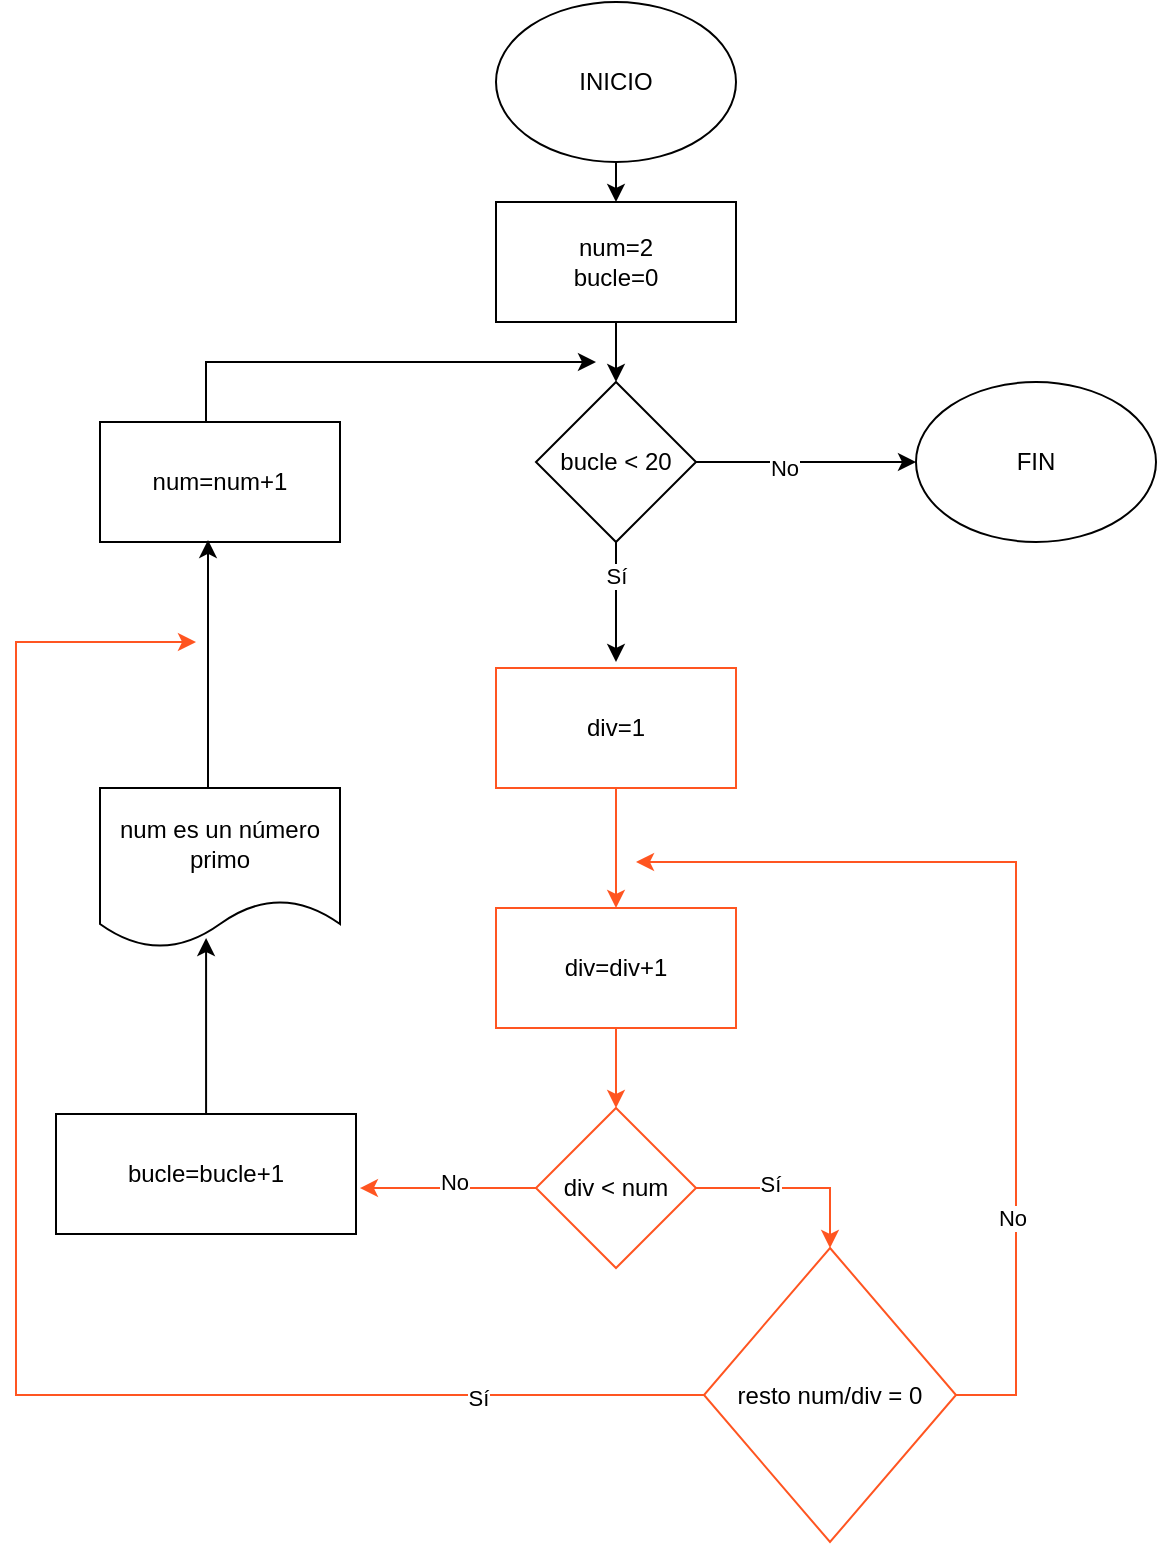 <mxfile version="25.0.3">
  <diagram name="Página-1" id="a5f5fQwh5tn3whxA2Tj2">
    <mxGraphModel dx="791" dy="963" grid="1" gridSize="10" guides="1" tooltips="1" connect="1" arrows="1" fold="1" page="1" pageScale="1" pageWidth="827" pageHeight="1169" math="0" shadow="0">
      <root>
        <mxCell id="0" />
        <mxCell id="1" parent="0" />
        <mxCell id="TNnQEdDh4q-9tPAZbmAZ-11" style="edgeStyle=orthogonalEdgeStyle;rounded=0;orthogonalLoop=1;jettySize=auto;html=1;exitX=0.5;exitY=1;exitDx=0;exitDy=0;entryX=0.5;entryY=0;entryDx=0;entryDy=0;strokeColor=#FF5521;" edge="1" parent="1" source="TNnQEdDh4q-9tPAZbmAZ-1" target="TNnQEdDh4q-9tPAZbmAZ-18">
          <mxGeometry relative="1" as="geometry">
            <mxPoint x="370" y="423" as="targetPoint" />
          </mxGeometry>
        </mxCell>
        <mxCell id="TNnQEdDh4q-9tPAZbmAZ-1" value="div=1" style="rounded=0;whiteSpace=wrap;html=1;strokeColor=#FF5521;" vertex="1" parent="1">
          <mxGeometry x="310" y="343" width="120" height="60" as="geometry" />
        </mxCell>
        <mxCell id="TNnQEdDh4q-9tPAZbmAZ-4" style="edgeStyle=orthogonalEdgeStyle;rounded=0;orthogonalLoop=1;jettySize=auto;html=1;entryX=0.5;entryY=0;entryDx=0;entryDy=0;strokeColor=#FF5521;" edge="1" parent="1" source="TNnQEdDh4q-9tPAZbmAZ-2" target="TNnQEdDh4q-9tPAZbmAZ-3">
          <mxGeometry relative="1" as="geometry">
            <mxPoint x="370" y="653" as="targetPoint" />
          </mxGeometry>
        </mxCell>
        <mxCell id="TNnQEdDh4q-9tPAZbmAZ-5" value="Sí" style="edgeLabel;html=1;align=center;verticalAlign=middle;resizable=0;points=[];strokeColor=#FF5521;" vertex="1" connectable="0" parent="TNnQEdDh4q-9tPAZbmAZ-4">
          <mxGeometry x="-0.25" y="2" relative="1" as="geometry">
            <mxPoint as="offset" />
          </mxGeometry>
        </mxCell>
        <mxCell id="TNnQEdDh4q-9tPAZbmAZ-2" value="div &amp;lt; num" style="rhombus;whiteSpace=wrap;html=1;strokeColor=#FF5521;" vertex="1" parent="1">
          <mxGeometry x="330" y="563" width="80" height="80" as="geometry" />
        </mxCell>
        <mxCell id="TNnQEdDh4q-9tPAZbmAZ-35" style="edgeStyle=orthogonalEdgeStyle;rounded=0;orthogonalLoop=1;jettySize=auto;html=1;exitX=1;exitY=0.5;exitDx=0;exitDy=0;strokeColor=#FF5521;" edge="1" parent="1" source="TNnQEdDh4q-9tPAZbmAZ-3">
          <mxGeometry relative="1" as="geometry">
            <mxPoint x="380" y="440" as="targetPoint" />
            <Array as="points">
              <mxPoint x="570" y="707" />
              <mxPoint x="570" y="440" />
            </Array>
          </mxGeometry>
        </mxCell>
        <mxCell id="TNnQEdDh4q-9tPAZbmAZ-36" value="No" style="edgeLabel;html=1;align=center;verticalAlign=middle;resizable=0;points=[];strokeColor=#FF5521;" vertex="1" connectable="0" parent="TNnQEdDh4q-9tPAZbmAZ-35">
          <mxGeometry x="-0.512" y="2" relative="1" as="geometry">
            <mxPoint as="offset" />
          </mxGeometry>
        </mxCell>
        <mxCell id="TNnQEdDh4q-9tPAZbmAZ-52" style="edgeStyle=orthogonalEdgeStyle;rounded=0;orthogonalLoop=1;jettySize=auto;html=1;exitX=0;exitY=0.5;exitDx=0;exitDy=0;strokeColor=#FF5521;" edge="1" parent="1" source="TNnQEdDh4q-9tPAZbmAZ-3">
          <mxGeometry relative="1" as="geometry">
            <mxPoint x="160" y="330" as="targetPoint" />
            <Array as="points">
              <mxPoint x="70" y="707" />
              <mxPoint x="70" y="330" />
              <mxPoint x="160" y="330" />
            </Array>
          </mxGeometry>
        </mxCell>
        <mxCell id="TNnQEdDh4q-9tPAZbmAZ-53" value="Sí" style="edgeLabel;html=1;align=center;verticalAlign=middle;resizable=0;points=[];" vertex="1" connectable="0" parent="TNnQEdDh4q-9tPAZbmAZ-52">
          <mxGeometry x="-0.72" y="1" relative="1" as="geometry">
            <mxPoint as="offset" />
          </mxGeometry>
        </mxCell>
        <mxCell id="TNnQEdDh4q-9tPAZbmAZ-3" value="resto num/div = 0" style="rhombus;whiteSpace=wrap;html=1;strokeColor=#FF5521;" vertex="1" parent="1">
          <mxGeometry x="414" y="633" width="126" height="147" as="geometry" />
        </mxCell>
        <mxCell id="TNnQEdDh4q-9tPAZbmAZ-14" style="edgeStyle=orthogonalEdgeStyle;rounded=0;orthogonalLoop=1;jettySize=auto;html=1;exitX=0.5;exitY=0;exitDx=0;exitDy=0;" edge="1" parent="1" source="TNnQEdDh4q-9tPAZbmAZ-12">
          <mxGeometry relative="1" as="geometry">
            <mxPoint x="360" y="190" as="targetPoint" />
            <Array as="points">
              <mxPoint x="165" y="190" />
            </Array>
          </mxGeometry>
        </mxCell>
        <mxCell id="TNnQEdDh4q-9tPAZbmAZ-12" value="num=num+1" style="rounded=0;whiteSpace=wrap;html=1;" vertex="1" parent="1">
          <mxGeometry x="112" y="220" width="120" height="60" as="geometry" />
        </mxCell>
        <mxCell id="TNnQEdDh4q-9tPAZbmAZ-20" style="edgeStyle=orthogonalEdgeStyle;rounded=0;orthogonalLoop=1;jettySize=auto;html=1;exitX=0.5;exitY=1;exitDx=0;exitDy=0;entryX=0.5;entryY=0;entryDx=0;entryDy=0;strokeColor=#FF5521;" edge="1" parent="1" source="TNnQEdDh4q-9tPAZbmAZ-18" target="TNnQEdDh4q-9tPAZbmAZ-2">
          <mxGeometry relative="1" as="geometry" />
        </mxCell>
        <mxCell id="TNnQEdDh4q-9tPAZbmAZ-18" value="div=div+1" style="rounded=0;whiteSpace=wrap;html=1;strokeColor=#FF5521;" vertex="1" parent="1">
          <mxGeometry x="310" y="463" width="120" height="60" as="geometry" />
        </mxCell>
        <mxCell id="TNnQEdDh4q-9tPAZbmAZ-49" style="edgeStyle=orthogonalEdgeStyle;rounded=0;orthogonalLoop=1;jettySize=auto;html=1;entryX=0.442;entryY=0.938;entryDx=0;entryDy=0;entryPerimeter=0;" edge="1" parent="1" source="TNnQEdDh4q-9tPAZbmAZ-38" target="TNnQEdDh4q-9tPAZbmAZ-46">
          <mxGeometry relative="1" as="geometry" />
        </mxCell>
        <mxCell id="TNnQEdDh4q-9tPAZbmAZ-38" value="bucle=bucle+1" style="rounded=0;whiteSpace=wrap;html=1;" vertex="1" parent="1">
          <mxGeometry x="90" y="566" width="150" height="60" as="geometry" />
        </mxCell>
        <mxCell id="TNnQEdDh4q-9tPAZbmAZ-50" style="edgeStyle=orthogonalEdgeStyle;rounded=0;orthogonalLoop=1;jettySize=auto;html=1;exitX=0.5;exitY=1;exitDx=0;exitDy=0;entryX=0.5;entryY=0;entryDx=0;entryDy=0;" edge="1" parent="1" source="TNnQEdDh4q-9tPAZbmAZ-39" target="TNnQEdDh4q-9tPAZbmAZ-40">
          <mxGeometry relative="1" as="geometry" />
        </mxCell>
        <mxCell id="TNnQEdDh4q-9tPAZbmAZ-39" value="INICIO" style="ellipse;whiteSpace=wrap;html=1;" vertex="1" parent="1">
          <mxGeometry x="310" y="10" width="120" height="80" as="geometry" />
        </mxCell>
        <mxCell id="TNnQEdDh4q-9tPAZbmAZ-51" style="edgeStyle=orthogonalEdgeStyle;rounded=0;orthogonalLoop=1;jettySize=auto;html=1;entryX=0.5;entryY=0;entryDx=0;entryDy=0;" edge="1" parent="1" source="TNnQEdDh4q-9tPAZbmAZ-40" target="TNnQEdDh4q-9tPAZbmAZ-42">
          <mxGeometry relative="1" as="geometry" />
        </mxCell>
        <mxCell id="TNnQEdDh4q-9tPAZbmAZ-40" value="num=2&lt;div&gt;bucle=0&lt;/div&gt;" style="rounded=0;whiteSpace=wrap;html=1;" vertex="1" parent="1">
          <mxGeometry x="310" y="110" width="120" height="60" as="geometry" />
        </mxCell>
        <mxCell id="TNnQEdDh4q-9tPAZbmAZ-43" style="edgeStyle=orthogonalEdgeStyle;rounded=0;orthogonalLoop=1;jettySize=auto;html=1;" edge="1" parent="1" source="TNnQEdDh4q-9tPAZbmAZ-42">
          <mxGeometry relative="1" as="geometry">
            <mxPoint x="370" y="340" as="targetPoint" />
          </mxGeometry>
        </mxCell>
        <mxCell id="TNnQEdDh4q-9tPAZbmAZ-44" value="Sí" style="edgeLabel;html=1;align=center;verticalAlign=middle;resizable=0;points=[];" vertex="1" connectable="0" parent="TNnQEdDh4q-9tPAZbmAZ-43">
          <mxGeometry x="-0.438" relative="1" as="geometry">
            <mxPoint as="offset" />
          </mxGeometry>
        </mxCell>
        <mxCell id="TNnQEdDh4q-9tPAZbmAZ-45" style="edgeStyle=orthogonalEdgeStyle;rounded=0;orthogonalLoop=1;jettySize=auto;html=1;entryX=0;entryY=0.5;entryDx=0;entryDy=0;" edge="1" parent="1" source="TNnQEdDh4q-9tPAZbmAZ-42" target="TNnQEdDh4q-9tPAZbmAZ-47">
          <mxGeometry relative="1" as="geometry">
            <mxPoint x="470" y="240" as="targetPoint" />
          </mxGeometry>
        </mxCell>
        <mxCell id="TNnQEdDh4q-9tPAZbmAZ-54" value="No" style="edgeLabel;html=1;align=center;verticalAlign=middle;resizable=0;points=[];" vertex="1" connectable="0" parent="TNnQEdDh4q-9tPAZbmAZ-45">
          <mxGeometry x="-0.2" y="-3" relative="1" as="geometry">
            <mxPoint as="offset" />
          </mxGeometry>
        </mxCell>
        <mxCell id="TNnQEdDh4q-9tPAZbmAZ-42" value="bucle &amp;lt; 20" style="rhombus;whiteSpace=wrap;html=1;" vertex="1" parent="1">
          <mxGeometry x="330" y="200" width="80" height="80" as="geometry" />
        </mxCell>
        <mxCell id="TNnQEdDh4q-9tPAZbmAZ-57" style="edgeStyle=orthogonalEdgeStyle;rounded=0;orthogonalLoop=1;jettySize=auto;html=1;entryX=0.45;entryY=0.983;entryDx=0;entryDy=0;entryPerimeter=0;exitX=0.45;exitY=0.05;exitDx=0;exitDy=0;exitPerimeter=0;" edge="1" parent="1" source="TNnQEdDh4q-9tPAZbmAZ-46" target="TNnQEdDh4q-9tPAZbmAZ-12">
          <mxGeometry relative="1" as="geometry">
            <mxPoint x="181" y="403" as="sourcePoint" />
            <mxPoint x="174" y="280" as="targetPoint" />
          </mxGeometry>
        </mxCell>
        <mxCell id="TNnQEdDh4q-9tPAZbmAZ-46" value="num es un número&lt;div&gt;primo&lt;/div&gt;" style="shape=document;whiteSpace=wrap;html=1;boundedLbl=1;" vertex="1" parent="1">
          <mxGeometry x="112" y="403" width="120" height="80" as="geometry" />
        </mxCell>
        <mxCell id="TNnQEdDh4q-9tPAZbmAZ-47" value="FIN" style="ellipse;whiteSpace=wrap;html=1;" vertex="1" parent="1">
          <mxGeometry x="520" y="200" width="120" height="80" as="geometry" />
        </mxCell>
        <mxCell id="TNnQEdDh4q-9tPAZbmAZ-55" style="edgeStyle=orthogonalEdgeStyle;rounded=0;orthogonalLoop=1;jettySize=auto;html=1;entryX=1.013;entryY=0.617;entryDx=0;entryDy=0;entryPerimeter=0;strokeColor=#FF5521;" edge="1" parent="1" source="TNnQEdDh4q-9tPAZbmAZ-2" target="TNnQEdDh4q-9tPAZbmAZ-38">
          <mxGeometry relative="1" as="geometry" />
        </mxCell>
        <mxCell id="TNnQEdDh4q-9tPAZbmAZ-56" value="No" style="edgeLabel;html=1;align=center;verticalAlign=middle;resizable=0;points=[];" vertex="1" connectable="0" parent="TNnQEdDh4q-9tPAZbmAZ-55">
          <mxGeometry x="-0.069" y="-3" relative="1" as="geometry">
            <mxPoint as="offset" />
          </mxGeometry>
        </mxCell>
      </root>
    </mxGraphModel>
  </diagram>
</mxfile>
